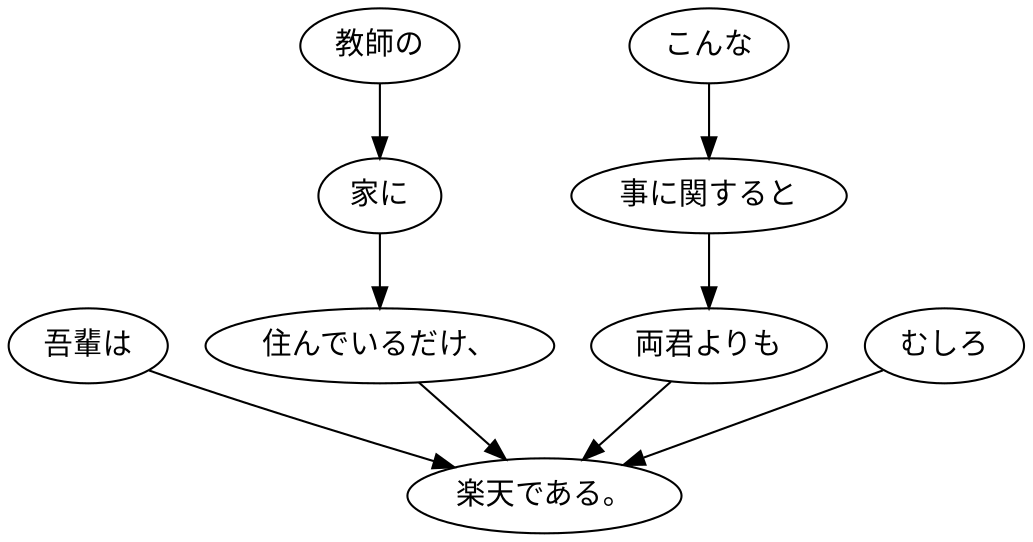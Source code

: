 digraph graph116 {
	node0 [label="吾輩は"];
	node1 [label="教師の"];
	node2 [label="家に"];
	node3 [label="住んでいるだけ、"];
	node4 [label="こんな"];
	node5 [label="事に関すると"];
	node6 [label="両君よりも"];
	node7 [label="むしろ"];
	node8 [label="楽天である。"];
	node0 -> node8;
	node1 -> node2;
	node2 -> node3;
	node3 -> node8;
	node4 -> node5;
	node5 -> node6;
	node6 -> node8;
	node7 -> node8;
}
